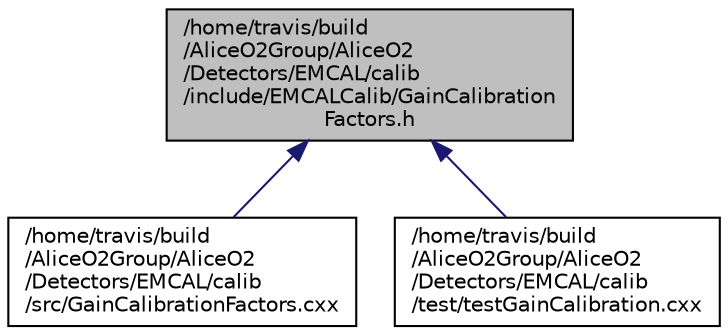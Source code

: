 digraph "/home/travis/build/AliceO2Group/AliceO2/Detectors/EMCAL/calib/include/EMCALCalib/GainCalibrationFactors.h"
{
 // INTERACTIVE_SVG=YES
  bgcolor="transparent";
  edge [fontname="Helvetica",fontsize="10",labelfontname="Helvetica",labelfontsize="10"];
  node [fontname="Helvetica",fontsize="10",shape=record];
  Node1 [label="/home/travis/build\l/AliceO2Group/AliceO2\l/Detectors/EMCAL/calib\l/include/EMCALCalib/GainCalibration\lFactors.h",height=0.2,width=0.4,color="black", fillcolor="grey75", style="filled", fontcolor="black"];
  Node1 -> Node2 [dir="back",color="midnightblue",fontsize="10",style="solid",fontname="Helvetica"];
  Node2 [label="/home/travis/build\l/AliceO2Group/AliceO2\l/Detectors/EMCAL/calib\l/src/GainCalibrationFactors.cxx",height=0.2,width=0.4,color="black",URL="$df/d55/GainCalibrationFactors_8cxx.html"];
  Node1 -> Node3 [dir="back",color="midnightblue",fontsize="10",style="solid",fontname="Helvetica"];
  Node3 [label="/home/travis/build\l/AliceO2Group/AliceO2\l/Detectors/EMCAL/calib\l/test/testGainCalibration.cxx",height=0.2,width=0.4,color="black",URL="$dc/d1a/testGainCalibration_8cxx.html"];
}
